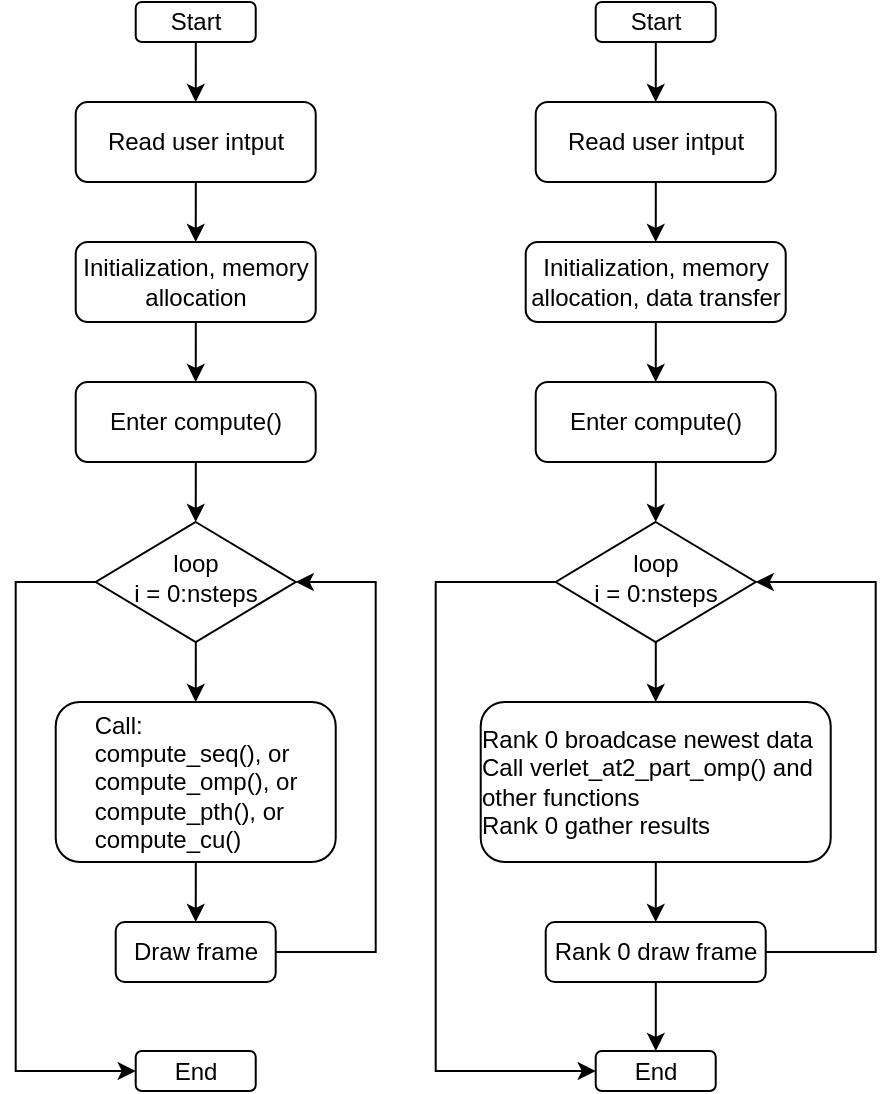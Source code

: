 <mxfile version="20.5.3" type="device"><diagram id="C5RBs43oDa-KdzZeNtuy" name="Page-1"><mxGraphModel dx="4699" dy="3064" grid="1" gridSize="10" guides="1" tooltips="1" connect="1" arrows="1" fold="1" page="1" pageScale="1" pageWidth="827" pageHeight="1169" math="0" shadow="0"><root><mxCell id="WIyWlLk6GJQsqaUBKTNV-0"/><mxCell id="WIyWlLk6GJQsqaUBKTNV-1" parent="WIyWlLk6GJQsqaUBKTNV-0"/><mxCell id="huMKDUqswgSyR0hB9kHU-8" style="edgeStyle=orthogonalEdgeStyle;rounded=0;orthogonalLoop=1;jettySize=auto;html=1;entryX=0.5;entryY=0;entryDx=0;entryDy=0;" edge="1" parent="WIyWlLk6GJQsqaUBKTNV-1" source="WIyWlLk6GJQsqaUBKTNV-3" target="WIyWlLk6GJQsqaUBKTNV-11"><mxGeometry relative="1" as="geometry"/></mxCell><mxCell id="WIyWlLk6GJQsqaUBKTNV-3" value="Initialization, memory allocation" style="rounded=1;whiteSpace=wrap;html=1;fontSize=12;glass=0;strokeWidth=1;shadow=0;" parent="WIyWlLk6GJQsqaUBKTNV-1" vertex="1"><mxGeometry x="-570.14" y="290" width="120" height="40" as="geometry"/></mxCell><mxCell id="huMKDUqswgSyR0hB9kHU-15" style="edgeStyle=orthogonalEdgeStyle;rounded=0;orthogonalLoop=1;jettySize=auto;html=1;entryX=0.5;entryY=0;entryDx=0;entryDy=0;" edge="1" parent="WIyWlLk6GJQsqaUBKTNV-1" source="WIyWlLk6GJQsqaUBKTNV-6" target="huMKDUqswgSyR0hB9kHU-5"><mxGeometry relative="1" as="geometry"/></mxCell><mxCell id="huMKDUqswgSyR0hB9kHU-22" style="edgeStyle=orthogonalEdgeStyle;rounded=0;orthogonalLoop=1;jettySize=auto;html=1;entryX=0;entryY=0.5;entryDx=0;entryDy=0;" edge="1" parent="WIyWlLk6GJQsqaUBKTNV-1" source="WIyWlLk6GJQsqaUBKTNV-6" target="huMKDUqswgSyR0hB9kHU-19"><mxGeometry relative="1" as="geometry"><Array as="points"><mxPoint x="-600.14" y="460"/><mxPoint x="-600.14" y="705"/></Array></mxGeometry></mxCell><mxCell id="WIyWlLk6GJQsqaUBKTNV-6" value="loop&lt;br&gt;i = 0:nsteps" style="rhombus;whiteSpace=wrap;html=1;shadow=0;fontFamily=Helvetica;fontSize=12;align=center;strokeWidth=1;spacing=6;spacingTop=-4;" parent="WIyWlLk6GJQsqaUBKTNV-1" vertex="1"><mxGeometry x="-560.14" y="430" width="100" height="60" as="geometry"/></mxCell><mxCell id="huMKDUqswgSyR0hB9kHU-14" style="edgeStyle=orthogonalEdgeStyle;rounded=0;orthogonalLoop=1;jettySize=auto;html=1;entryX=0.5;entryY=0;entryDx=0;entryDy=0;" edge="1" parent="WIyWlLk6GJQsqaUBKTNV-1" source="WIyWlLk6GJQsqaUBKTNV-11" target="WIyWlLk6GJQsqaUBKTNV-6"><mxGeometry relative="1" as="geometry"/></mxCell><mxCell id="WIyWlLk6GJQsqaUBKTNV-11" value="Enter compute()" style="rounded=1;whiteSpace=wrap;html=1;fontSize=12;glass=0;strokeWidth=1;shadow=0;" parent="WIyWlLk6GJQsqaUBKTNV-1" vertex="1"><mxGeometry x="-570.14" y="360" width="120" height="40" as="geometry"/></mxCell><mxCell id="huMKDUqswgSyR0hB9kHU-7" style="edgeStyle=orthogonalEdgeStyle;rounded=0;orthogonalLoop=1;jettySize=auto;html=1;entryX=0.5;entryY=0;entryDx=0;entryDy=0;" edge="1" parent="WIyWlLk6GJQsqaUBKTNV-1" source="huMKDUqswgSyR0hB9kHU-0" target="WIyWlLk6GJQsqaUBKTNV-3"><mxGeometry relative="1" as="geometry"/></mxCell><mxCell id="huMKDUqswgSyR0hB9kHU-0" value="Read user intput" style="rounded=1;whiteSpace=wrap;html=1;fontSize=12;glass=0;strokeWidth=1;shadow=0;" vertex="1" parent="WIyWlLk6GJQsqaUBKTNV-1"><mxGeometry x="-570.14" y="220" width="120" height="40" as="geometry"/></mxCell><mxCell id="huMKDUqswgSyR0hB9kHU-3" style="edgeStyle=orthogonalEdgeStyle;rounded=0;orthogonalLoop=1;jettySize=auto;html=1;entryX=0.5;entryY=0;entryDx=0;entryDy=0;" edge="1" parent="WIyWlLk6GJQsqaUBKTNV-1" source="huMKDUqswgSyR0hB9kHU-2" target="huMKDUqswgSyR0hB9kHU-0"><mxGeometry relative="1" as="geometry"/></mxCell><mxCell id="huMKDUqswgSyR0hB9kHU-2" value="Start" style="rounded=1;whiteSpace=wrap;html=1;fontSize=12;glass=0;strokeWidth=1;shadow=0;" vertex="1" parent="WIyWlLk6GJQsqaUBKTNV-1"><mxGeometry x="-540.14" y="170" width="60" height="20" as="geometry"/></mxCell><mxCell id="huMKDUqswgSyR0hB9kHU-13" style="edgeStyle=orthogonalEdgeStyle;rounded=0;orthogonalLoop=1;jettySize=auto;html=1;entryX=0.5;entryY=0;entryDx=0;entryDy=0;" edge="1" parent="WIyWlLk6GJQsqaUBKTNV-1" source="huMKDUqswgSyR0hB9kHU-5" target="huMKDUqswgSyR0hB9kHU-12"><mxGeometry relative="1" as="geometry"/></mxCell><mxCell id="huMKDUqswgSyR0hB9kHU-5" value="&lt;div style=&quot;text-align: left;&quot;&gt;&lt;span style=&quot;background-color: initial;&quot;&gt;Call:&lt;/span&gt;&lt;/div&gt;&lt;div style=&quot;text-align: left;&quot;&gt;&lt;span style=&quot;background-color: initial;&quot;&gt;compute_seq(), or&lt;/span&gt;&lt;/div&gt;&lt;div style=&quot;text-align: left;&quot;&gt;compute_omp(), or&lt;/div&gt;&lt;div style=&quot;text-align: left;&quot;&gt;compute_pth(), or&lt;/div&gt;&lt;div style=&quot;text-align: left;&quot;&gt;compute_cu()&lt;/div&gt;" style="rounded=1;whiteSpace=wrap;html=1;fontSize=12;glass=0;strokeWidth=1;shadow=0;" vertex="1" parent="WIyWlLk6GJQsqaUBKTNV-1"><mxGeometry x="-580.14" y="520" width="140" height="80" as="geometry"/></mxCell><mxCell id="huMKDUqswgSyR0hB9kHU-16" style="edgeStyle=orthogonalEdgeStyle;rounded=0;orthogonalLoop=1;jettySize=auto;html=1;entryX=1;entryY=0.5;entryDx=0;entryDy=0;" edge="1" parent="WIyWlLk6GJQsqaUBKTNV-1" source="huMKDUqswgSyR0hB9kHU-12" target="WIyWlLk6GJQsqaUBKTNV-6"><mxGeometry relative="1" as="geometry"><Array as="points"><mxPoint x="-420.14" y="645"/><mxPoint x="-420.14" y="460"/></Array></mxGeometry></mxCell><mxCell id="huMKDUqswgSyR0hB9kHU-12" value="Draw frame" style="rounded=1;whiteSpace=wrap;html=1;" vertex="1" parent="WIyWlLk6GJQsqaUBKTNV-1"><mxGeometry x="-550.14" y="630" width="80" height="30" as="geometry"/></mxCell><mxCell id="huMKDUqswgSyR0hB9kHU-19" value="End" style="rounded=1;whiteSpace=wrap;html=1;fontSize=12;glass=0;strokeWidth=1;shadow=0;" vertex="1" parent="WIyWlLk6GJQsqaUBKTNV-1"><mxGeometry x="-540.14" y="694.5" width="60" height="20" as="geometry"/></mxCell><mxCell id="huMKDUqswgSyR0hB9kHU-23" style="edgeStyle=orthogonalEdgeStyle;rounded=0;orthogonalLoop=1;jettySize=auto;html=1;entryX=0.5;entryY=0;entryDx=0;entryDy=0;" edge="1" parent="WIyWlLk6GJQsqaUBKTNV-1" source="huMKDUqswgSyR0hB9kHU-24" target="huMKDUqswgSyR0hB9kHU-29"><mxGeometry relative="1" as="geometry"/></mxCell><mxCell id="huMKDUqswgSyR0hB9kHU-24" value="Initialization, memory allocation, data transfer" style="rounded=1;whiteSpace=wrap;html=1;fontSize=12;glass=0;strokeWidth=1;shadow=0;" vertex="1" parent="WIyWlLk6GJQsqaUBKTNV-1"><mxGeometry x="-345.14" y="290" width="130" height="40" as="geometry"/></mxCell><mxCell id="huMKDUqswgSyR0hB9kHU-25" style="edgeStyle=orthogonalEdgeStyle;rounded=0;orthogonalLoop=1;jettySize=auto;html=1;entryX=0.5;entryY=0;entryDx=0;entryDy=0;" edge="1" parent="WIyWlLk6GJQsqaUBKTNV-1" source="huMKDUqswgSyR0hB9kHU-27" target="huMKDUqswgSyR0hB9kHU-35"><mxGeometry relative="1" as="geometry"/></mxCell><mxCell id="huMKDUqswgSyR0hB9kHU-26" style="edgeStyle=orthogonalEdgeStyle;rounded=0;orthogonalLoop=1;jettySize=auto;html=1;entryX=0;entryY=0.5;entryDx=0;entryDy=0;" edge="1" parent="WIyWlLk6GJQsqaUBKTNV-1" source="huMKDUqswgSyR0hB9kHU-27" target="huMKDUqswgSyR0hB9kHU-38"><mxGeometry relative="1" as="geometry"><Array as="points"><mxPoint x="-390.14" y="460"/><mxPoint x="-390.14" y="704"/></Array></mxGeometry></mxCell><mxCell id="huMKDUqswgSyR0hB9kHU-27" value="loop&lt;br&gt;i = 0:nsteps" style="rhombus;whiteSpace=wrap;html=1;shadow=0;fontFamily=Helvetica;fontSize=12;align=center;strokeWidth=1;spacing=6;spacingTop=-4;" vertex="1" parent="WIyWlLk6GJQsqaUBKTNV-1"><mxGeometry x="-330.14" y="430" width="100" height="60" as="geometry"/></mxCell><mxCell id="huMKDUqswgSyR0hB9kHU-28" style="edgeStyle=orthogonalEdgeStyle;rounded=0;orthogonalLoop=1;jettySize=auto;html=1;entryX=0.5;entryY=0;entryDx=0;entryDy=0;" edge="1" parent="WIyWlLk6GJQsqaUBKTNV-1" source="huMKDUqswgSyR0hB9kHU-29" target="huMKDUqswgSyR0hB9kHU-27"><mxGeometry relative="1" as="geometry"/></mxCell><mxCell id="huMKDUqswgSyR0hB9kHU-29" value="Enter compute()" style="rounded=1;whiteSpace=wrap;html=1;fontSize=12;glass=0;strokeWidth=1;shadow=0;" vertex="1" parent="WIyWlLk6GJQsqaUBKTNV-1"><mxGeometry x="-340.14" y="360" width="120" height="40" as="geometry"/></mxCell><mxCell id="huMKDUqswgSyR0hB9kHU-30" style="edgeStyle=orthogonalEdgeStyle;rounded=0;orthogonalLoop=1;jettySize=auto;html=1;entryX=0.5;entryY=0;entryDx=0;entryDy=0;" edge="1" parent="WIyWlLk6GJQsqaUBKTNV-1" source="huMKDUqswgSyR0hB9kHU-31" target="huMKDUqswgSyR0hB9kHU-24"><mxGeometry relative="1" as="geometry"/></mxCell><mxCell id="huMKDUqswgSyR0hB9kHU-31" value="Read user intput" style="rounded=1;whiteSpace=wrap;html=1;fontSize=12;glass=0;strokeWidth=1;shadow=0;" vertex="1" parent="WIyWlLk6GJQsqaUBKTNV-1"><mxGeometry x="-340.14" y="220" width="120" height="40" as="geometry"/></mxCell><mxCell id="huMKDUqswgSyR0hB9kHU-32" style="edgeStyle=orthogonalEdgeStyle;rounded=0;orthogonalLoop=1;jettySize=auto;html=1;entryX=0.5;entryY=0;entryDx=0;entryDy=0;" edge="1" parent="WIyWlLk6GJQsqaUBKTNV-1" source="huMKDUqswgSyR0hB9kHU-33" target="huMKDUqswgSyR0hB9kHU-31"><mxGeometry relative="1" as="geometry"/></mxCell><mxCell id="huMKDUqswgSyR0hB9kHU-33" value="Start" style="rounded=1;whiteSpace=wrap;html=1;fontSize=12;glass=0;strokeWidth=1;shadow=0;" vertex="1" parent="WIyWlLk6GJQsqaUBKTNV-1"><mxGeometry x="-310.14" y="170" width="60" height="20" as="geometry"/></mxCell><mxCell id="huMKDUqswgSyR0hB9kHU-34" style="edgeStyle=orthogonalEdgeStyle;rounded=0;orthogonalLoop=1;jettySize=auto;html=1;entryX=0.5;entryY=0;entryDx=0;entryDy=0;" edge="1" parent="WIyWlLk6GJQsqaUBKTNV-1" source="huMKDUqswgSyR0hB9kHU-35" target="huMKDUqswgSyR0hB9kHU-37"><mxGeometry relative="1" as="geometry"/></mxCell><mxCell id="huMKDUqswgSyR0hB9kHU-35" value="&lt;div style=&quot;text-align: left;&quot;&gt;Rank 0 broadcase newest data&lt;/div&gt;&lt;div style=&quot;text-align: left;&quot;&gt;Call verlet_at2_part_omp() and other functions&lt;/div&gt;&lt;div style=&quot;text-align: left;&quot;&gt;Rank 0 gather results&lt;/div&gt;" style="rounded=1;whiteSpace=wrap;html=1;fontSize=12;glass=0;strokeWidth=1;shadow=0;" vertex="1" parent="WIyWlLk6GJQsqaUBKTNV-1"><mxGeometry x="-367.64" y="520" width="175" height="80" as="geometry"/></mxCell><mxCell id="huMKDUqswgSyR0hB9kHU-36" style="edgeStyle=orthogonalEdgeStyle;rounded=0;orthogonalLoop=1;jettySize=auto;html=1;entryX=1;entryY=0.5;entryDx=0;entryDy=0;" edge="1" parent="WIyWlLk6GJQsqaUBKTNV-1" source="huMKDUqswgSyR0hB9kHU-37" target="huMKDUqswgSyR0hB9kHU-27"><mxGeometry relative="1" as="geometry"><Array as="points"><mxPoint x="-170.14" y="645"/><mxPoint x="-170.14" y="460"/></Array></mxGeometry></mxCell><mxCell id="huMKDUqswgSyR0hB9kHU-39" style="edgeStyle=orthogonalEdgeStyle;rounded=0;orthogonalLoop=1;jettySize=auto;html=1;" edge="1" parent="WIyWlLk6GJQsqaUBKTNV-1" source="huMKDUqswgSyR0hB9kHU-37" target="huMKDUqswgSyR0hB9kHU-38"><mxGeometry relative="1" as="geometry"/></mxCell><mxCell id="huMKDUqswgSyR0hB9kHU-37" value="Rank 0 draw frame" style="rounded=1;whiteSpace=wrap;html=1;" vertex="1" parent="WIyWlLk6GJQsqaUBKTNV-1"><mxGeometry x="-335.14" y="630" width="110" height="30" as="geometry"/></mxCell><mxCell id="huMKDUqswgSyR0hB9kHU-38" value="End" style="rounded=1;whiteSpace=wrap;html=1;fontSize=12;glass=0;strokeWidth=1;shadow=0;" vertex="1" parent="WIyWlLk6GJQsqaUBKTNV-1"><mxGeometry x="-310.14" y="694.5" width="60" height="20" as="geometry"/></mxCell></root></mxGraphModel></diagram></mxfile>